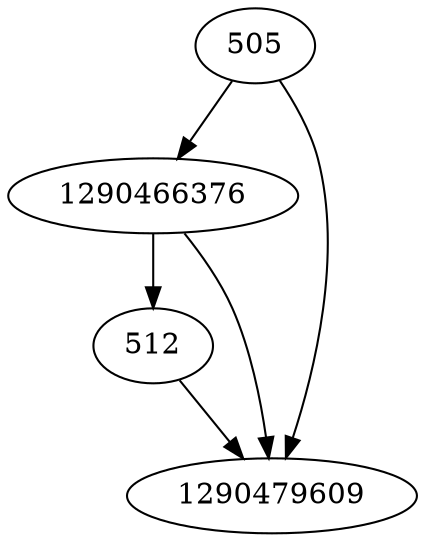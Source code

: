 strict digraph  {
512;
505;
1290466376;
1290479609;
512 -> 1290479609;
505 -> 1290466376;
505 -> 1290479609;
1290466376 -> 512;
1290466376 -> 1290479609;
}
